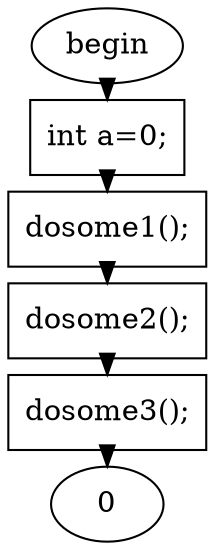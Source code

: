 digraph G{
ranksep = 0.1;
nodesep = 0.1;
F0T0[ shape=ellipse, label="begin", style="filled", fillcolor="white"]
F40T47[ shape=box, label="int a=0;", style="filled", fillcolor="white"]
F58T67[ shape=box, label="dosome1();", style="filled", fillcolor="white"]
F73T82[ shape=box, label="dosome2();", style="filled", fillcolor="white"]
F88T97[ shape=box, label="dosome3();", style="filled", fillcolor="white"]
F136T144[ shape=ellipse, label="0", style="filled", fillcolor="white"]
F0T0 -> F40T47
F40T47 -> F58T67
F58T67 -> F73T82
F73T82 -> F88T97
F88T97 -> F136T144
}
